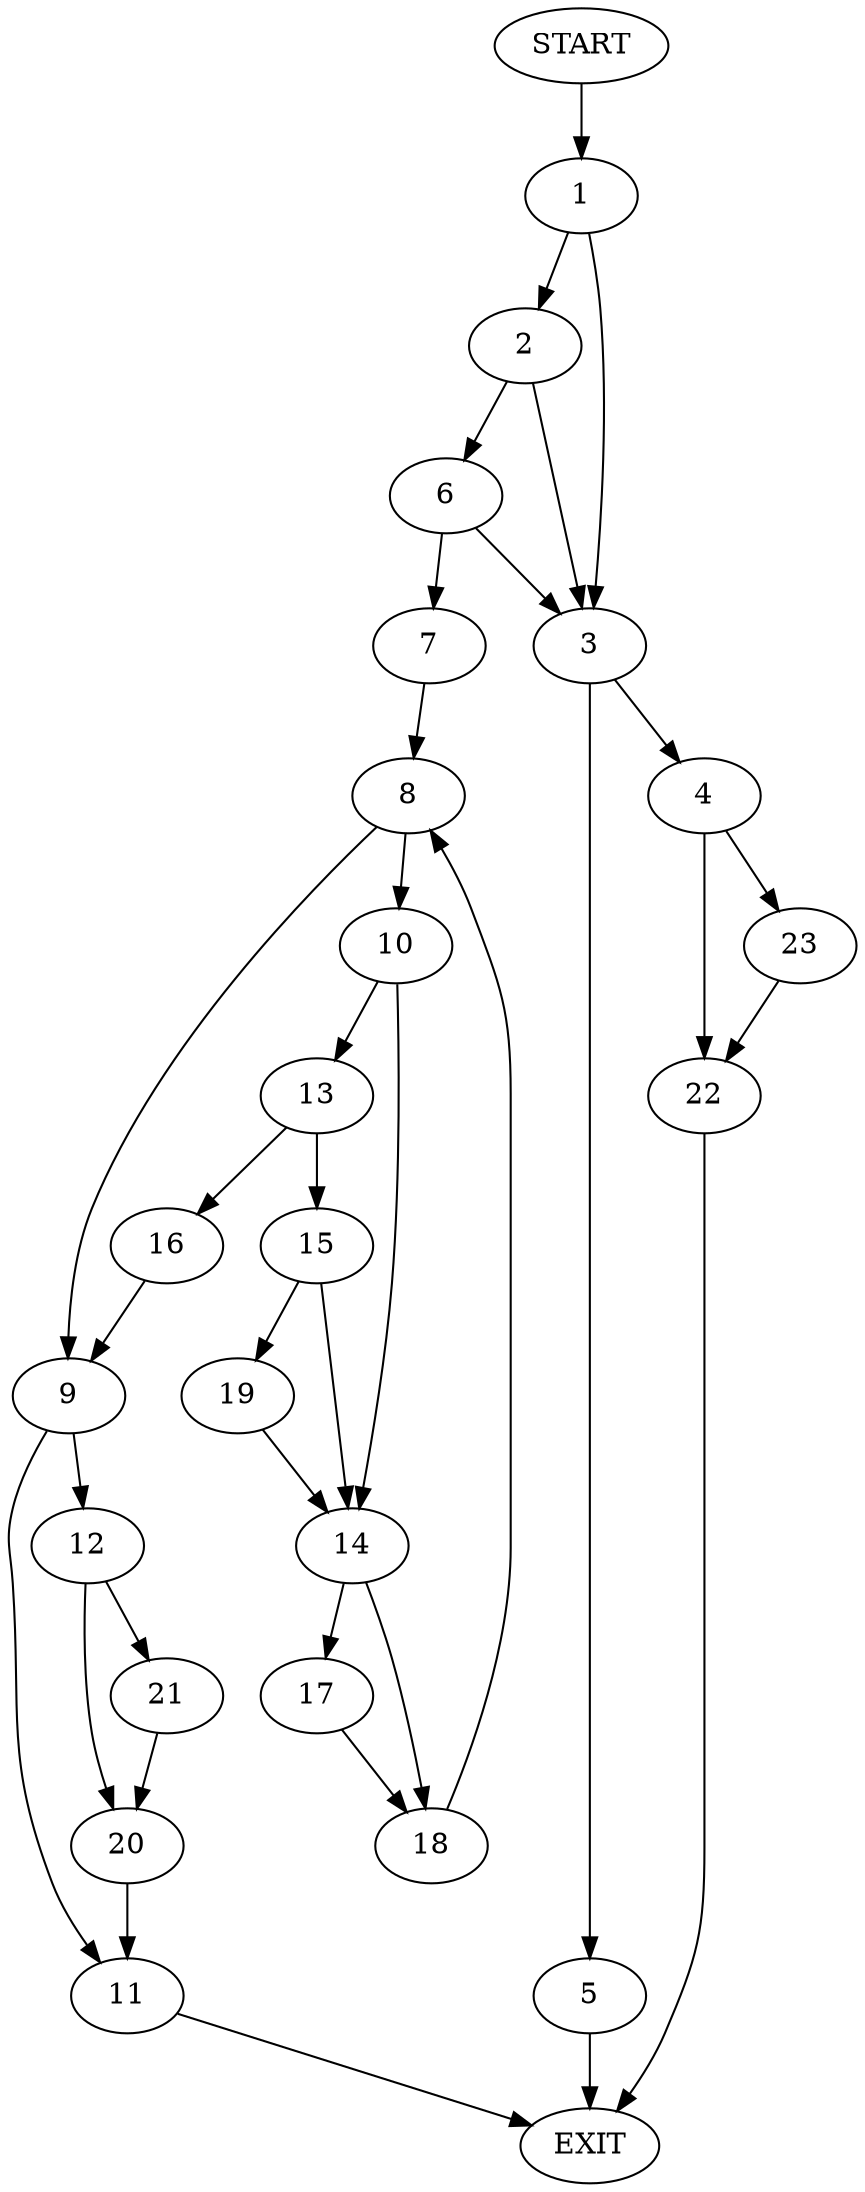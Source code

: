 digraph {
0 [label="START"]
24 [label="EXIT"]
0 -> 1
1 -> 2
1 -> 3
3 -> 4
3 -> 5
2 -> 6
2 -> 3
6 -> 7
6 -> 3
7 -> 8
8 -> 9
8 -> 10
9 -> 11
9 -> 12
10 -> 13
10 -> 14
13 -> 15
13 -> 16
14 -> 17
14 -> 18
16 -> 9
15 -> 19
15 -> 14
19 -> 14
17 -> 18
18 -> 8
11 -> 24
12 -> 20
12 -> 21
21 -> 20
20 -> 11
5 -> 24
4 -> 22
4 -> 23
23 -> 22
22 -> 24
}
